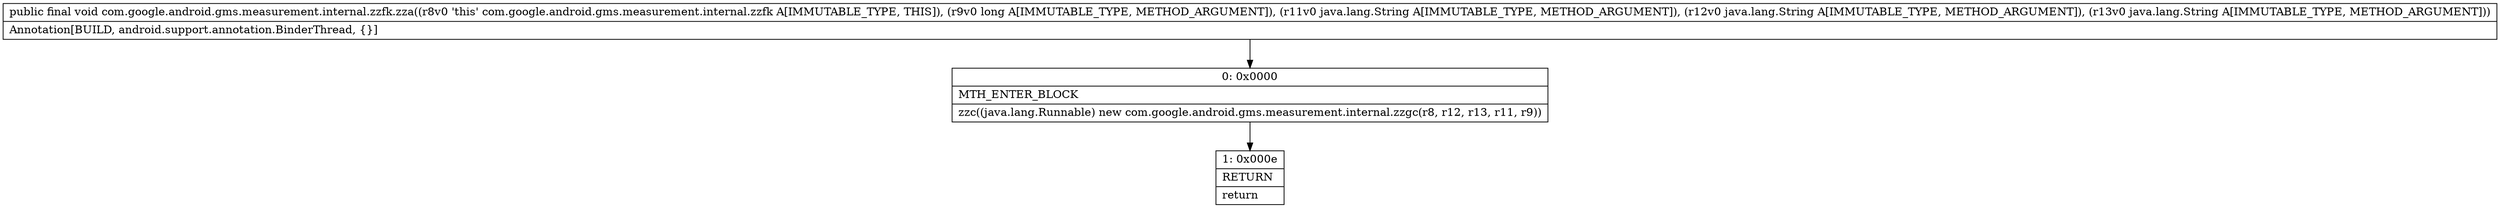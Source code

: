 digraph "CFG forcom.google.android.gms.measurement.internal.zzfk.zza(JLjava\/lang\/String;Ljava\/lang\/String;Ljava\/lang\/String;)V" {
Node_0 [shape=record,label="{0\:\ 0x0000|MTH_ENTER_BLOCK\l|zzc((java.lang.Runnable) new com.google.android.gms.measurement.internal.zzgc(r8, r12, r13, r11, r9))\l}"];
Node_1 [shape=record,label="{1\:\ 0x000e|RETURN\l|return\l}"];
MethodNode[shape=record,label="{public final void com.google.android.gms.measurement.internal.zzfk.zza((r8v0 'this' com.google.android.gms.measurement.internal.zzfk A[IMMUTABLE_TYPE, THIS]), (r9v0 long A[IMMUTABLE_TYPE, METHOD_ARGUMENT]), (r11v0 java.lang.String A[IMMUTABLE_TYPE, METHOD_ARGUMENT]), (r12v0 java.lang.String A[IMMUTABLE_TYPE, METHOD_ARGUMENT]), (r13v0 java.lang.String A[IMMUTABLE_TYPE, METHOD_ARGUMENT]))  | Annotation[BUILD, android.support.annotation.BinderThread, \{\}]\l}"];
MethodNode -> Node_0;
Node_0 -> Node_1;
}

